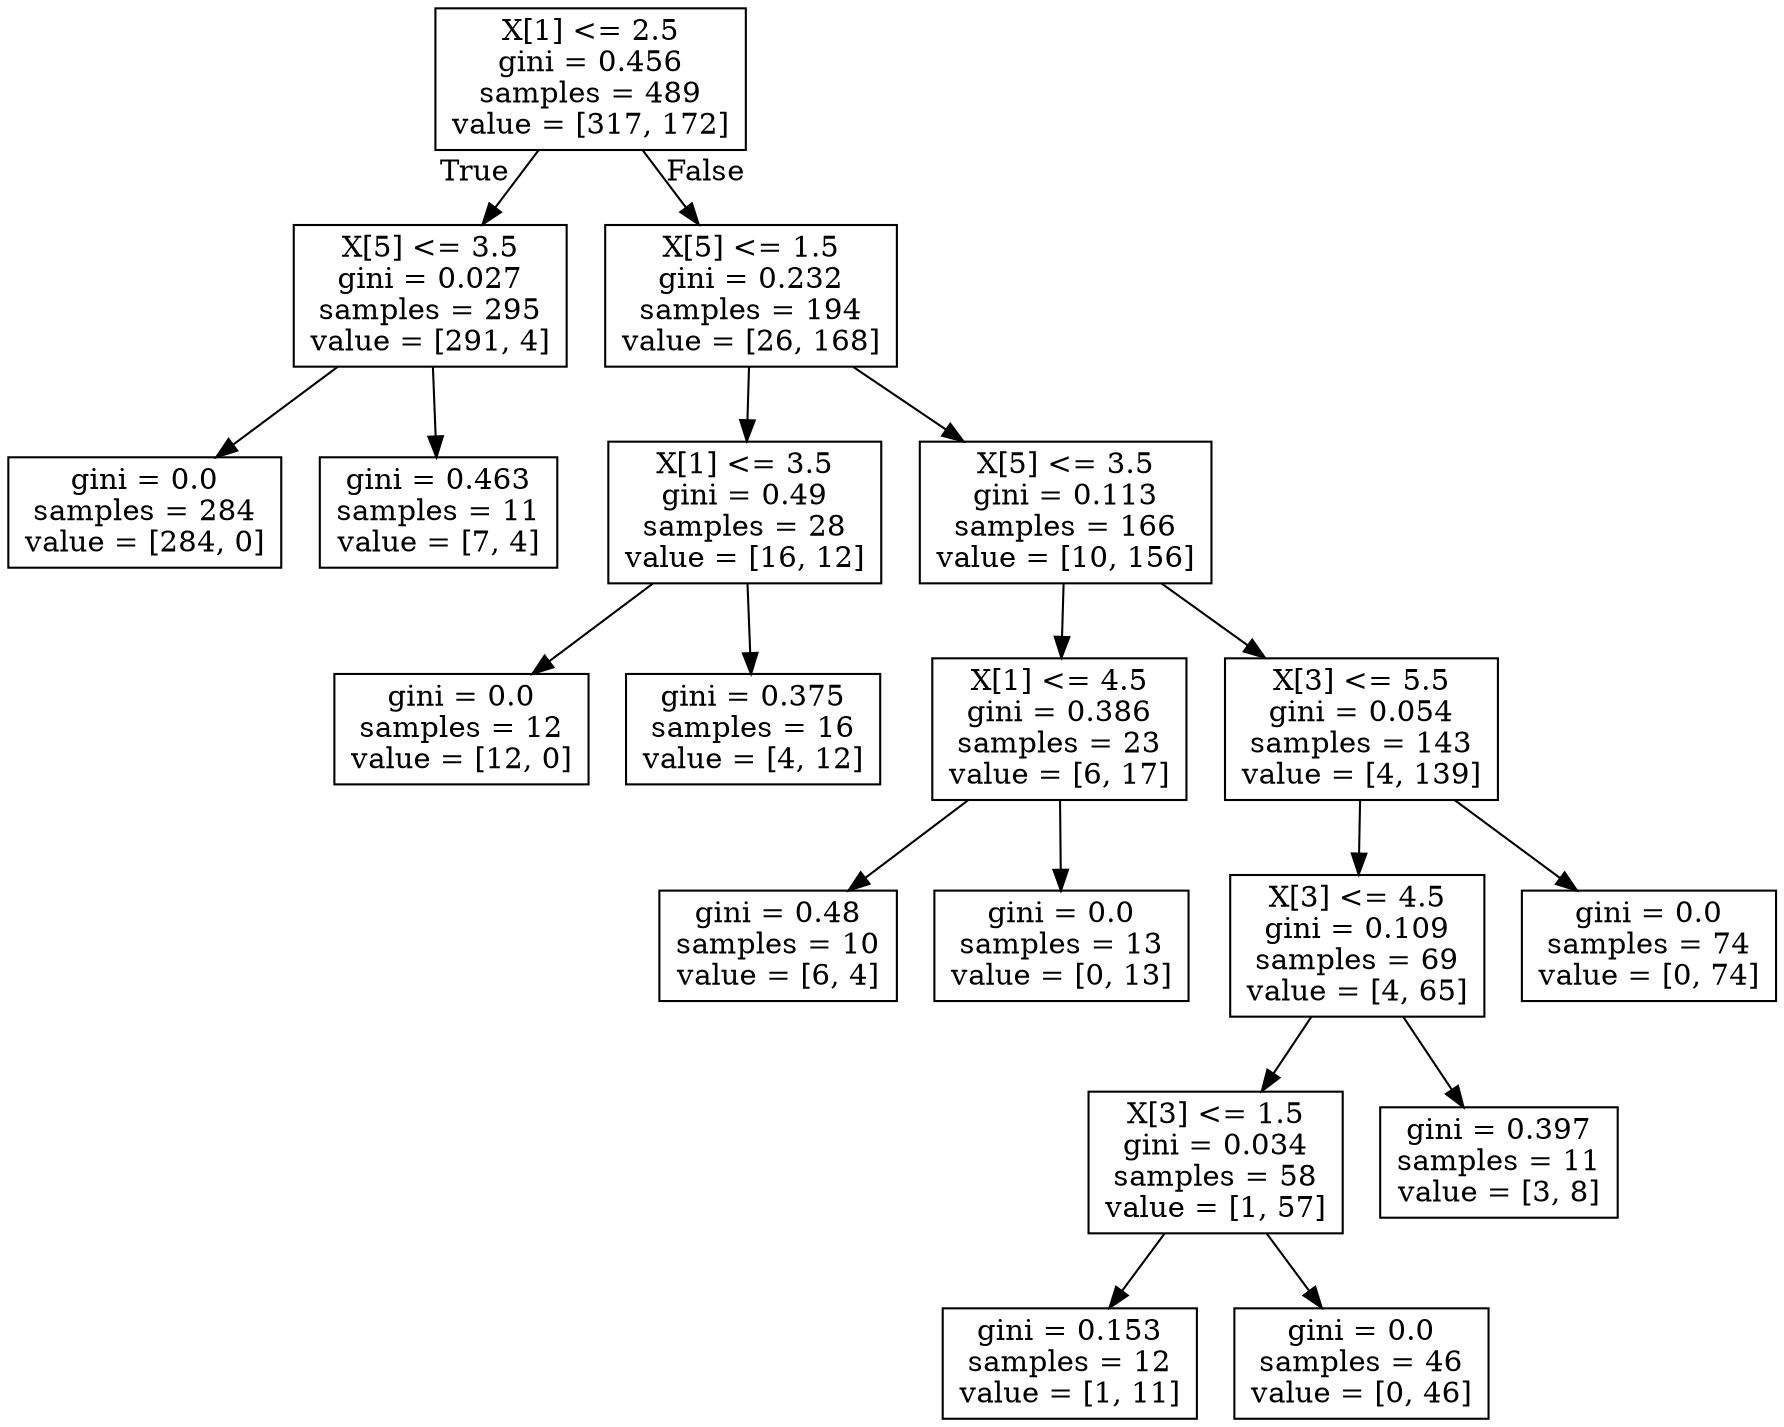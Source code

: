 digraph Tree {
node [shape=box] ;
0 [label="X[1] <= 2.5\ngini = 0.456\nsamples = 489\nvalue = [317, 172]"] ;
1 [label="X[5] <= 3.5\ngini = 0.027\nsamples = 295\nvalue = [291, 4]"] ;
0 -> 1 [labeldistance=2.5, labelangle=45, headlabel="True"] ;
2 [label="gini = 0.0\nsamples = 284\nvalue = [284, 0]"] ;
1 -> 2 ;
3 [label="gini = 0.463\nsamples = 11\nvalue = [7, 4]"] ;
1 -> 3 ;
4 [label="X[5] <= 1.5\ngini = 0.232\nsamples = 194\nvalue = [26, 168]"] ;
0 -> 4 [labeldistance=2.5, labelangle=-45, headlabel="False"] ;
5 [label="X[1] <= 3.5\ngini = 0.49\nsamples = 28\nvalue = [16, 12]"] ;
4 -> 5 ;
6 [label="gini = 0.0\nsamples = 12\nvalue = [12, 0]"] ;
5 -> 6 ;
7 [label="gini = 0.375\nsamples = 16\nvalue = [4, 12]"] ;
5 -> 7 ;
8 [label="X[5] <= 3.5\ngini = 0.113\nsamples = 166\nvalue = [10, 156]"] ;
4 -> 8 ;
9 [label="X[1] <= 4.5\ngini = 0.386\nsamples = 23\nvalue = [6, 17]"] ;
8 -> 9 ;
10 [label="gini = 0.48\nsamples = 10\nvalue = [6, 4]"] ;
9 -> 10 ;
11 [label="gini = 0.0\nsamples = 13\nvalue = [0, 13]"] ;
9 -> 11 ;
12 [label="X[3] <= 5.5\ngini = 0.054\nsamples = 143\nvalue = [4, 139]"] ;
8 -> 12 ;
13 [label="X[3] <= 4.5\ngini = 0.109\nsamples = 69\nvalue = [4, 65]"] ;
12 -> 13 ;
14 [label="X[3] <= 1.5\ngini = 0.034\nsamples = 58\nvalue = [1, 57]"] ;
13 -> 14 ;
15 [label="gini = 0.153\nsamples = 12\nvalue = [1, 11]"] ;
14 -> 15 ;
16 [label="gini = 0.0\nsamples = 46\nvalue = [0, 46]"] ;
14 -> 16 ;
17 [label="gini = 0.397\nsamples = 11\nvalue = [3, 8]"] ;
13 -> 17 ;
18 [label="gini = 0.0\nsamples = 74\nvalue = [0, 74]"] ;
12 -> 18 ;
}